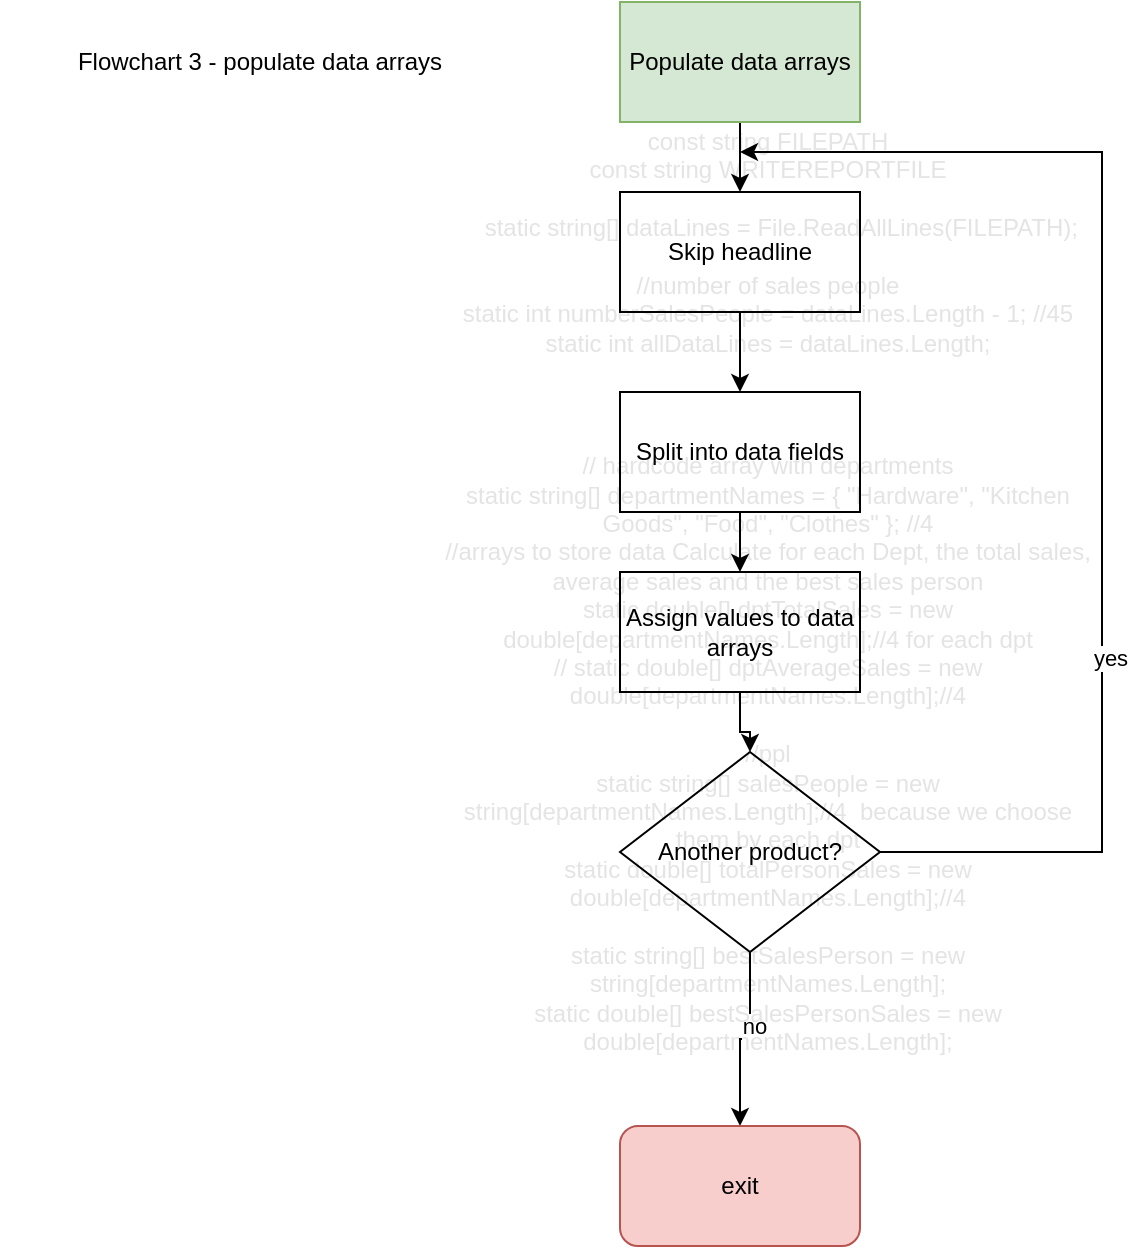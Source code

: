 <mxfile version="25.0.3">
  <diagram name="Page-1" id="9BJzNo_qaob0qYkO_GaA">
    <mxGraphModel dx="678" dy="2942" grid="1" gridSize="10" guides="1" tooltips="1" connect="1" arrows="1" fold="1" page="1" pageScale="1" pageWidth="827" pageHeight="1169" math="0" shadow="0">
      <root>
        <mxCell id="0" />
        <mxCell id="1" parent="0" />
        <mxCell id="T4grXYIampwU97DV0ojb-1" value="Flowchart 3 - populate data arrays" style="text;html=1;align=center;verticalAlign=middle;whiteSpace=wrap;rounded=0;" parent="1" vertex="1">
          <mxGeometry x="30" y="-2300" width="260" height="30" as="geometry" />
        </mxCell>
        <mxCell id="T4grXYIampwU97DV0ojb-5" value="" style="edgeStyle=orthogonalEdgeStyle;rounded=0;orthogonalLoop=1;jettySize=auto;html=1;" parent="1" source="T4grXYIampwU97DV0ojb-3" target="T4grXYIampwU97DV0ojb-4" edge="1">
          <mxGeometry relative="1" as="geometry" />
        </mxCell>
        <mxCell id="T4grXYIampwU97DV0ojb-3" value="Populate data arrays" style="rounded=0;whiteSpace=wrap;html=1;fillColor=#d5e8d4;strokeColor=#82b366;" parent="1" vertex="1">
          <mxGeometry x="340" y="-2315" width="120" height="60" as="geometry" />
        </mxCell>
        <mxCell id="T4grXYIampwU97DV0ojb-7" value="" style="edgeStyle=orthogonalEdgeStyle;rounded=0;orthogonalLoop=1;jettySize=auto;html=1;" parent="1" source="T4grXYIampwU97DV0ojb-4" target="T4grXYIampwU97DV0ojb-6" edge="1">
          <mxGeometry relative="1" as="geometry" />
        </mxCell>
        <mxCell id="T4grXYIampwU97DV0ojb-4" value="Skip headline" style="rounded=0;whiteSpace=wrap;html=1;" parent="1" vertex="1">
          <mxGeometry x="340" y="-2220" width="120" height="60" as="geometry" />
        </mxCell>
        <mxCell id="T4grXYIampwU97DV0ojb-9" value="" style="edgeStyle=orthogonalEdgeStyle;rounded=0;orthogonalLoop=1;jettySize=auto;html=1;" parent="1" source="T4grXYIampwU97DV0ojb-6" target="T4grXYIampwU97DV0ojb-8" edge="1">
          <mxGeometry relative="1" as="geometry" />
        </mxCell>
        <mxCell id="T4grXYIampwU97DV0ojb-6" value="Split into data fields" style="rounded=0;whiteSpace=wrap;html=1;" parent="1" vertex="1">
          <mxGeometry x="340" y="-2120" width="120" height="60" as="geometry" />
        </mxCell>
        <mxCell id="T4grXYIampwU97DV0ojb-14" value="" style="edgeStyle=orthogonalEdgeStyle;rounded=0;orthogonalLoop=1;jettySize=auto;html=1;" parent="1" source="T4grXYIampwU97DV0ojb-8" target="T4grXYIampwU97DV0ojb-13" edge="1">
          <mxGeometry relative="1" as="geometry" />
        </mxCell>
        <mxCell id="T4grXYIampwU97DV0ojb-8" value="Assign values to data arrays" style="rounded=0;whiteSpace=wrap;html=1;" parent="1" vertex="1">
          <mxGeometry x="340" y="-2030" width="120" height="60" as="geometry" />
        </mxCell>
        <mxCell id="T4grXYIampwU97DV0ojb-15" style="edgeStyle=orthogonalEdgeStyle;rounded=0;orthogonalLoop=1;jettySize=auto;html=1;" parent="1" source="T4grXYIampwU97DV0ojb-13" edge="1">
          <mxGeometry relative="1" as="geometry">
            <mxPoint x="400" y="-2240" as="targetPoint" />
            <Array as="points">
              <mxPoint x="581" y="-1890" />
            </Array>
          </mxGeometry>
        </mxCell>
        <mxCell id="T4grXYIampwU97DV0ojb-16" value="yes" style="edgeLabel;html=1;align=center;verticalAlign=middle;resizable=0;points=[];" parent="T4grXYIampwU97DV0ojb-15" vertex="1" connectable="0">
          <mxGeometry x="-0.351" y="-4" relative="1" as="geometry">
            <mxPoint as="offset" />
          </mxGeometry>
        </mxCell>
        <mxCell id="T4grXYIampwU97DV0ojb-17" style="edgeStyle=orthogonalEdgeStyle;rounded=0;orthogonalLoop=1;jettySize=auto;html=1;exitX=0.5;exitY=1;exitDx=0;exitDy=0;" parent="1" source="T4grXYIampwU97DV0ojb-13" target="T4grXYIampwU97DV0ojb-20" edge="1">
          <mxGeometry relative="1" as="geometry">
            <mxPoint x="405" y="-1750" as="targetPoint" />
          </mxGeometry>
        </mxCell>
        <mxCell id="T4grXYIampwU97DV0ojb-18" value="no" style="edgeLabel;html=1;align=center;verticalAlign=middle;resizable=0;points=[];" parent="T4grXYIampwU97DV0ojb-17" vertex="1" connectable="0">
          <mxGeometry x="-0.209" y="2" relative="1" as="geometry">
            <mxPoint as="offset" />
          </mxGeometry>
        </mxCell>
        <mxCell id="T4grXYIampwU97DV0ojb-13" value="Another product?" style="rhombus;whiteSpace=wrap;html=1;rounded=0;" parent="1" vertex="1">
          <mxGeometry x="340" y="-1940" width="130" height="100" as="geometry" />
        </mxCell>
        <mxCell id="T4grXYIampwU97DV0ojb-20" value="exit" style="rounded=1;whiteSpace=wrap;html=1;fillColor=#f8cecc;strokeColor=#b85450;" parent="1" vertex="1">
          <mxGeometry x="340" y="-1753" width="120" height="60" as="geometry" />
        </mxCell>
        <mxCell id="cb8ZnLN8y4FKAPARwW9O-1" value="const string FILEPATH&lt;br&gt;const string WRITEREPORTFILE&lt;br&gt;&lt;br&gt;&amp;nbsp; &amp;nbsp; static string[] dataLines = File.ReadAllLines(FILEPATH);&lt;br&gt;&lt;br&gt;//number of sales people&lt;br&gt;static int numberSalesPeople = dataLines.Length - 1; //45&lt;br&gt;static int allDataLines = dataLines.Length;" style="text;align=center;verticalAlign=middle;rounded=0;html=1;whiteSpace=wrap;textOpacity=10;" vertex="1" parent="1">
          <mxGeometry x="234" y="-2260" width="360" height="130" as="geometry" />
        </mxCell>
        <mxCell id="cb8ZnLN8y4FKAPARwW9O-2" value="&lt;div&gt;// hardcode array with departments&lt;/div&gt;&lt;div&gt;static string[] departmentNames = { &quot;Hardware&quot;, &quot;Kitchen Goods&quot;, &quot;Food&quot;, &quot;Clothes&quot; }; //4&lt;/div&gt;&lt;div&gt;//arrays to store data Calculate for each Dept, the total sales, average sales and the best sales person&lt;/div&gt;&lt;div&gt;static double[] dptTotalSales = new double[departmentNames.Length];//4 for each dpt&lt;/div&gt;&lt;div&gt;// static double[] dptAverageSales = new double[departmentNames.Length];//4&lt;/div&gt;&lt;div&gt;&lt;br&gt;&lt;/div&gt;&lt;div&gt;//ppl&lt;/div&gt;&lt;div&gt;static string[] salesPeople = new string[departmentNames.Length];//4&amp;nbsp; because we choose them by each dpt&lt;/div&gt;&lt;div&gt;static double[] totalPersonSales = new double[departmentNames.Length];//4&lt;/div&gt;&lt;div&gt;&lt;br&gt;&lt;/div&gt;&lt;div&gt;static string[] bestSalesPerson = new string[departmentNames.Length];&lt;/div&gt;&lt;div&gt;static double[] bestSalesPersonSales = new double[departmentNames.Length];&lt;/div&gt;&lt;div&gt;&lt;br&gt;&lt;/div&gt;" style="text;html=1;align=center;verticalAlign=middle;whiteSpace=wrap;rounded=0;textOpacity=10;" vertex="1" parent="1">
          <mxGeometry x="249" y="-2120" width="330" height="375" as="geometry" />
        </mxCell>
      </root>
    </mxGraphModel>
  </diagram>
</mxfile>
